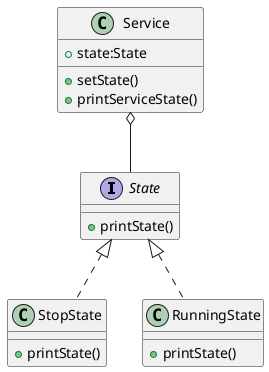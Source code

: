 @startuml

interface State{
    + printState()
}

class StopState{
    + printState()
}

class RunningState{
    + printState()
}

class Service{
    + state:State
    + setState()
    + printServiceState()
}

State <|.. StopState
State <|.. RunningState

Service o-- State

@enduml